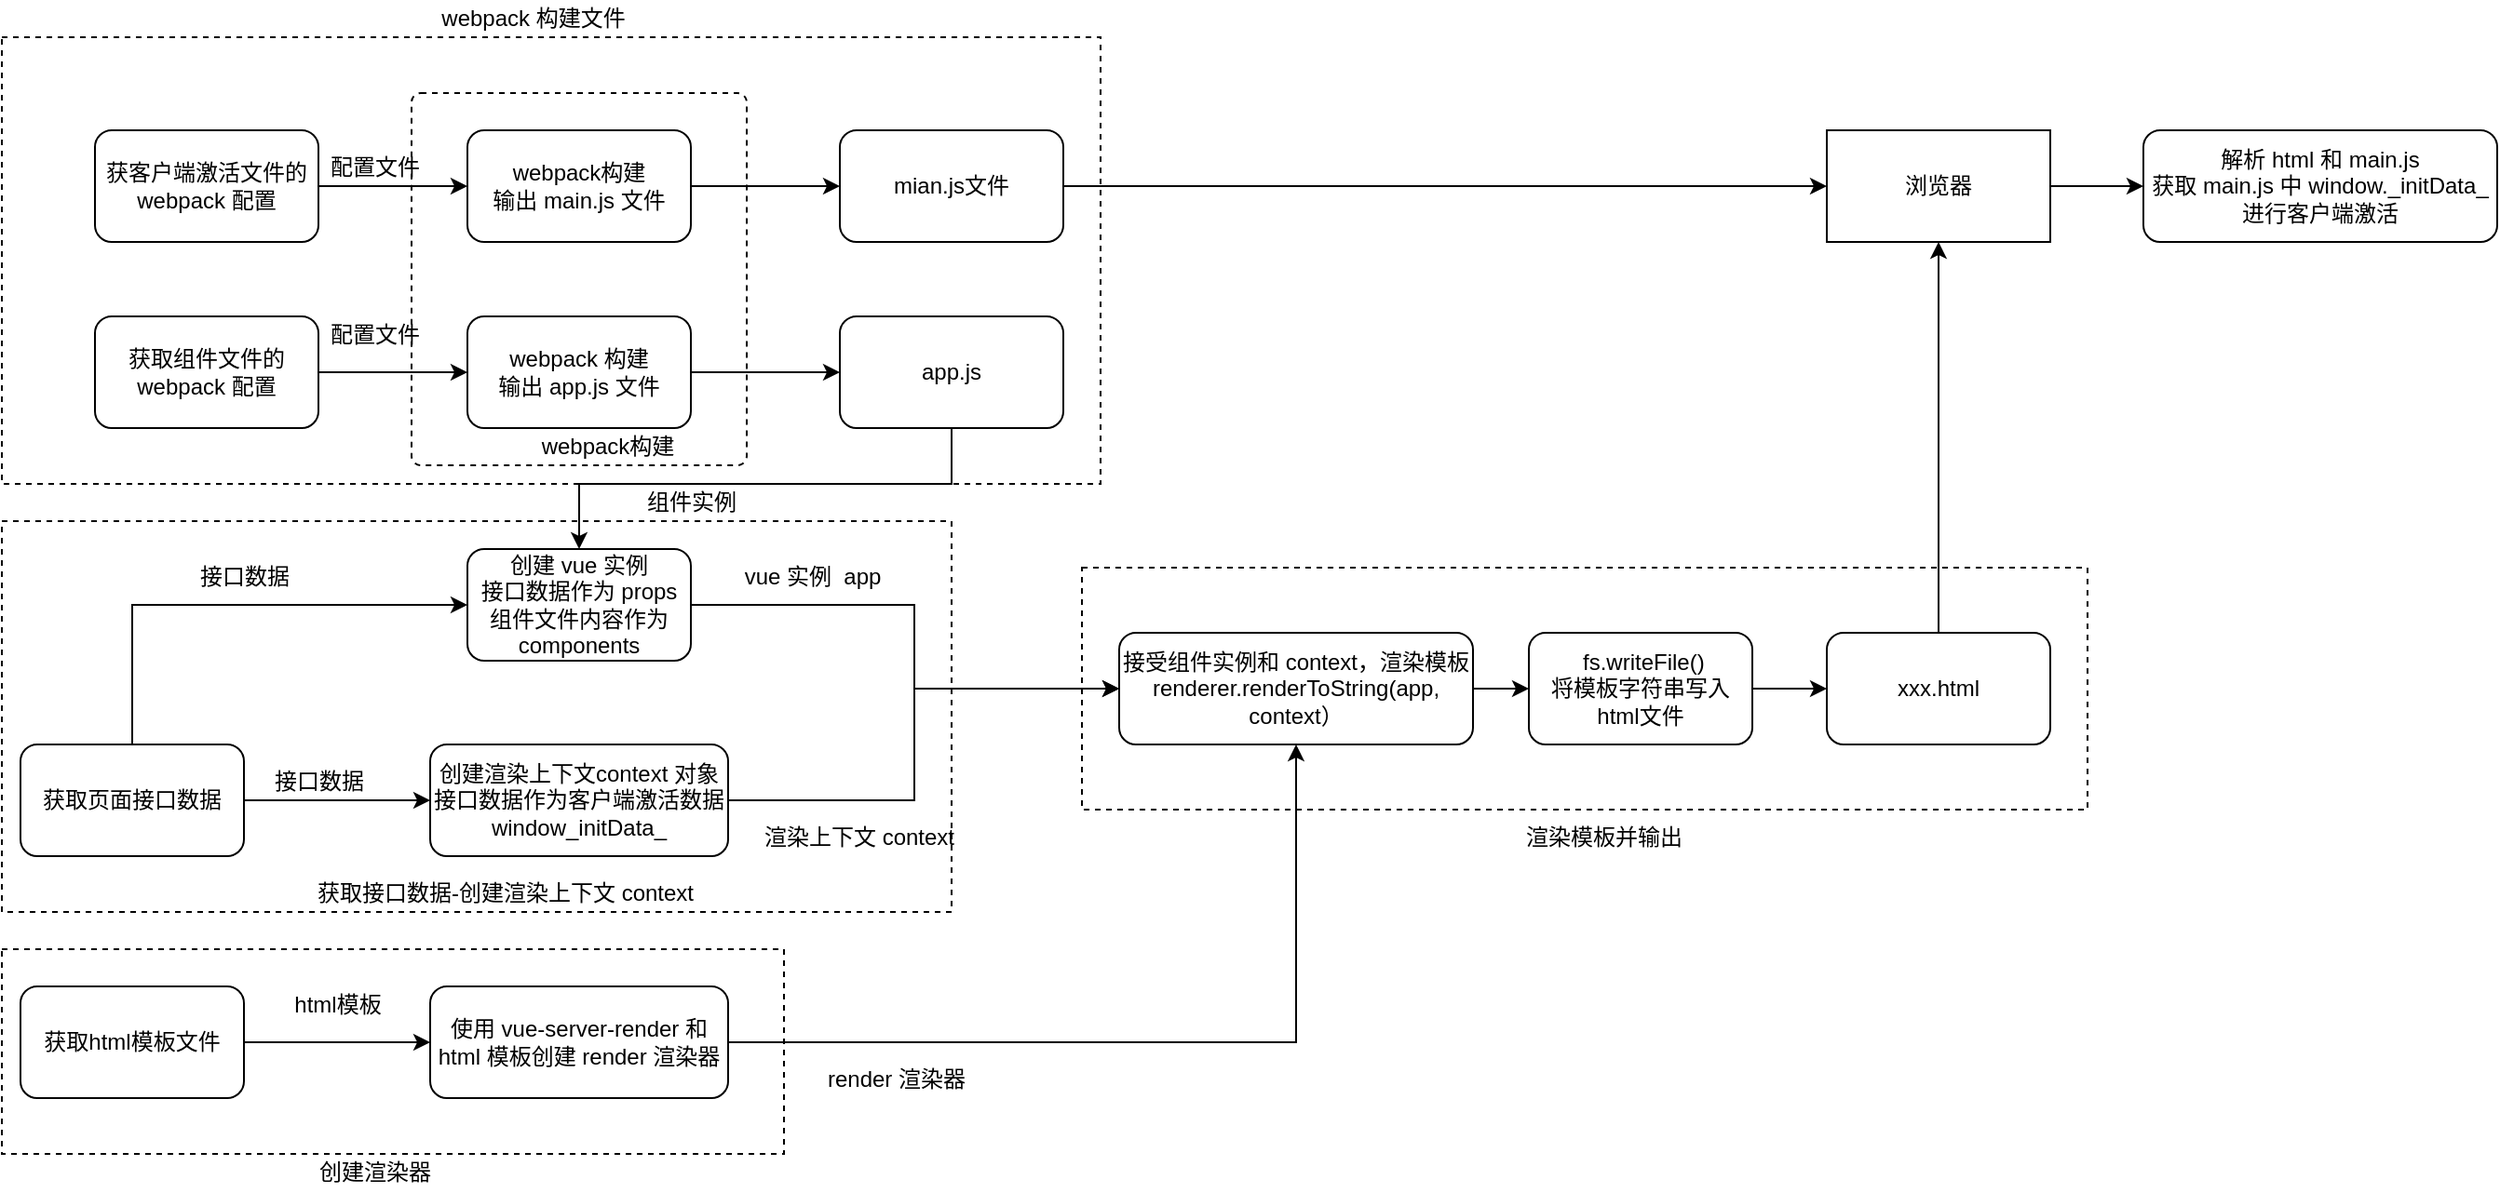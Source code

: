 <mxfile version="14.6.13" type="device"><diagram id="zLFWofEGKitmZE0W3pPA" name="第 1 页"><mxGraphModel dx="1088" dy="880" grid="1" gridSize="10" guides="1" tooltips="1" connect="1" arrows="1" fold="1" page="1" pageScale="1" pageWidth="827" pageHeight="1169" math="0" shadow="0"><root><mxCell id="0"/><mxCell id="1" parent="0"/><mxCell id="GuS9xowAq58tQn8O7BQ3-54" value="" style="fontStyle=0;dashed=1;" parent="1" vertex="1"><mxGeometry x="650" y="535" width="540" height="130" as="geometry"/></mxCell><mxCell id="GuS9xowAq58tQn8O7BQ3-50" value="" style="fontStyle=0;dashed=1;" parent="1" vertex="1"><mxGeometry x="70" y="250" width="590" height="240" as="geometry"/></mxCell><mxCell id="GuS9xowAq58tQn8O7BQ3-49" value="" style="fontStyle=0;dashed=1;" parent="1" vertex="1"><mxGeometry x="70" y="510" width="510" height="210" as="geometry"/></mxCell><mxCell id="GuS9xowAq58tQn8O7BQ3-48" value="" style="fontStyle=0;dashed=1;" parent="1" vertex="1"><mxGeometry x="70" y="740" width="420" height="110" as="geometry"/></mxCell><mxCell id="GuS9xowAq58tQn8O7BQ3-35" value="" style="html=1;align=center;verticalAlign=top;rounded=1;absoluteArcSize=1;arcSize=10;dashed=1;" parent="1" vertex="1"><mxGeometry x="290" y="280" width="180" height="200" as="geometry"/></mxCell><mxCell id="GuS9xowAq58tQn8O7BQ3-4" value="" style="edgeStyle=orthogonalEdgeStyle;rounded=0;orthogonalLoop=1;jettySize=auto;html=1;" parent="1" source="GuS9xowAq58tQn8O7BQ3-1" target="GuS9xowAq58tQn8O7BQ3-3" edge="1"><mxGeometry relative="1" as="geometry"/></mxCell><mxCell id="GuS9xowAq58tQn8O7BQ3-1" value="获取组件文件的&lt;br&gt;webpack 配置" style="rounded=1;whiteSpace=wrap;html=1;" parent="1" vertex="1"><mxGeometry x="120" y="400" width="120" height="60" as="geometry"/></mxCell><mxCell id="GuS9xowAq58tQn8O7BQ3-6" value="" style="edgeStyle=orthogonalEdgeStyle;rounded=0;orthogonalLoop=1;jettySize=auto;html=1;" parent="1" source="GuS9xowAq58tQn8O7BQ3-2" target="GuS9xowAq58tQn8O7BQ3-5" edge="1"><mxGeometry relative="1" as="geometry"/></mxCell><mxCell id="GuS9xowAq58tQn8O7BQ3-2" value="获客户端激活文件的&lt;br&gt;webpack 配置" style="rounded=1;whiteSpace=wrap;html=1;" parent="1" vertex="1"><mxGeometry x="120" y="300" width="120" height="60" as="geometry"/></mxCell><mxCell id="GuS9xowAq58tQn8O7BQ3-44" value="" style="edgeStyle=orthogonalEdgeStyle;rounded=0;orthogonalLoop=1;jettySize=auto;html=1;" parent="1" source="GuS9xowAq58tQn8O7BQ3-3" target="GuS9xowAq58tQn8O7BQ3-43" edge="1"><mxGeometry relative="1" as="geometry"/></mxCell><mxCell id="GuS9xowAq58tQn8O7BQ3-3" value="webpack 构建&lt;br&gt;输出 app.js 文件" style="whiteSpace=wrap;html=1;rounded=1;" parent="1" vertex="1"><mxGeometry x="320" y="400" width="120" height="60" as="geometry"/></mxCell><mxCell id="GuS9xowAq58tQn8O7BQ3-38" value="" style="edgeStyle=orthogonalEdgeStyle;rounded=0;orthogonalLoop=1;jettySize=auto;html=1;" parent="1" source="GuS9xowAq58tQn8O7BQ3-5" target="GuS9xowAq58tQn8O7BQ3-37" edge="1"><mxGeometry relative="1" as="geometry"/></mxCell><mxCell id="GuS9xowAq58tQn8O7BQ3-5" value="webpack构建&lt;br&gt;输出 main.js 文件" style="whiteSpace=wrap;html=1;rounded=1;" parent="1" vertex="1"><mxGeometry x="320" y="300" width="120" height="60" as="geometry"/></mxCell><mxCell id="GuS9xowAq58tQn8O7BQ3-14" value="" style="edgeStyle=orthogonalEdgeStyle;rounded=0;orthogonalLoop=1;jettySize=auto;html=1;" parent="1" source="GuS9xowAq58tQn8O7BQ3-9" target="GuS9xowAq58tQn8O7BQ3-13" edge="1"><mxGeometry relative="1" as="geometry"/></mxCell><mxCell id="GuS9xowAq58tQn8O7BQ3-9" value="获取html模板文件" style="rounded=1;whiteSpace=wrap;html=1;" parent="1" vertex="1"><mxGeometry x="80" y="760" width="120" height="60" as="geometry"/></mxCell><mxCell id="GuS9xowAq58tQn8O7BQ3-28" value="" style="edgeStyle=orthogonalEdgeStyle;rounded=0;orthogonalLoop=1;jettySize=auto;html=1;" parent="1" source="GuS9xowAq58tQn8O7BQ3-13" target="GuS9xowAq58tQn8O7BQ3-27" edge="1"><mxGeometry relative="1" as="geometry"/></mxCell><mxCell id="GuS9xowAq58tQn8O7BQ3-13" value="使用 vue-server-render 和 html 模板创建 render 渲染器" style="whiteSpace=wrap;html=1;rounded=1;" parent="1" vertex="1"><mxGeometry x="300" y="760" width="160" height="60" as="geometry"/></mxCell><mxCell id="GuS9xowAq58tQn8O7BQ3-15" value="html模板" style="text;html=1;align=center;verticalAlign=middle;resizable=0;points=[];autosize=1;strokeColor=none;" parent="1" vertex="1"><mxGeometry x="220" y="760" width="60" height="20" as="geometry"/></mxCell><mxCell id="GuS9xowAq58tQn8O7BQ3-16" value="配置文件" style="text;html=1;align=center;verticalAlign=middle;resizable=0;points=[];autosize=1;strokeColor=none;" parent="1" vertex="1"><mxGeometry x="240" y="310" width="60" height="20" as="geometry"/></mxCell><mxCell id="GuS9xowAq58tQn8O7BQ3-17" value="配置文件" style="text;html=1;align=center;verticalAlign=middle;resizable=0;points=[];autosize=1;strokeColor=none;" parent="1" vertex="1"><mxGeometry x="240" y="400" width="60" height="20" as="geometry"/></mxCell><mxCell id="GuS9xowAq58tQn8O7BQ3-20" value="" style="edgeStyle=orthogonalEdgeStyle;rounded=0;orthogonalLoop=1;jettySize=auto;html=1;" parent="1" source="GuS9xowAq58tQn8O7BQ3-18" target="GuS9xowAq58tQn8O7BQ3-19" edge="1"><mxGeometry relative="1" as="geometry"/></mxCell><mxCell id="GuS9xowAq58tQn8O7BQ3-23" value="" style="edgeStyle=orthogonalEdgeStyle;rounded=0;orthogonalLoop=1;jettySize=auto;html=1;entryX=0;entryY=0.5;entryDx=0;entryDy=0;" parent="1" source="GuS9xowAq58tQn8O7BQ3-18" target="GuS9xowAq58tQn8O7BQ3-22" edge="1"><mxGeometry relative="1" as="geometry"><Array as="points"><mxPoint x="140" y="555"/></Array></mxGeometry></mxCell><mxCell id="GuS9xowAq58tQn8O7BQ3-18" value="获取页面接口数据" style="rounded=1;whiteSpace=wrap;html=1;" parent="1" vertex="1"><mxGeometry x="80" y="630" width="120" height="60" as="geometry"/></mxCell><mxCell id="GuS9xowAq58tQn8O7BQ3-30" style="edgeStyle=orthogonalEdgeStyle;rounded=0;orthogonalLoop=1;jettySize=auto;html=1;entryX=0;entryY=0.5;entryDx=0;entryDy=0;" parent="1" source="GuS9xowAq58tQn8O7BQ3-19" target="GuS9xowAq58tQn8O7BQ3-27" edge="1"><mxGeometry relative="1" as="geometry"><Array as="points"><mxPoint x="560" y="660"/><mxPoint x="560" y="600"/></Array></mxGeometry></mxCell><mxCell id="GuS9xowAq58tQn8O7BQ3-19" value="创建渲染上下文context 对象&lt;br&gt;接口数据作为客户端激活数据 window_initData_" style="whiteSpace=wrap;html=1;rounded=1;" parent="1" vertex="1"><mxGeometry x="300" y="630" width="160" height="60" as="geometry"/></mxCell><mxCell id="GuS9xowAq58tQn8O7BQ3-21" value="接口数据" style="text;html=1;align=center;verticalAlign=middle;resizable=0;points=[];autosize=1;strokeColor=none;" parent="1" vertex="1"><mxGeometry x="210" y="640" width="60" height="20" as="geometry"/></mxCell><mxCell id="GuS9xowAq58tQn8O7BQ3-29" style="edgeStyle=orthogonalEdgeStyle;rounded=0;orthogonalLoop=1;jettySize=auto;html=1;entryX=0;entryY=0.5;entryDx=0;entryDy=0;" parent="1" source="GuS9xowAq58tQn8O7BQ3-22" target="GuS9xowAq58tQn8O7BQ3-27" edge="1"><mxGeometry relative="1" as="geometry"><Array as="points"><mxPoint x="560" y="555"/><mxPoint x="560" y="600"/></Array></mxGeometry></mxCell><mxCell id="GuS9xowAq58tQn8O7BQ3-22" value="创建 vue 实例&lt;br&gt;接口数据作为 props&lt;br&gt;组件文件内容作为 components" style="whiteSpace=wrap;html=1;rounded=1;" parent="1" vertex="1"><mxGeometry x="320" y="525" width="120" height="60" as="geometry"/></mxCell><mxCell id="GuS9xowAq58tQn8O7BQ3-25" value="组件实例" style="text;html=1;align=center;verticalAlign=middle;resizable=0;points=[];autosize=1;strokeColor=none;" parent="1" vertex="1"><mxGeometry x="410" y="490" width="60" height="20" as="geometry"/></mxCell><mxCell id="GuS9xowAq58tQn8O7BQ3-26" value="接口数据" style="text;html=1;align=center;verticalAlign=middle;resizable=0;points=[];autosize=1;strokeColor=none;" parent="1" vertex="1"><mxGeometry x="170" y="530" width="60" height="20" as="geometry"/></mxCell><mxCell id="GuS9xowAq58tQn8O7BQ3-32" value="" style="edgeStyle=orthogonalEdgeStyle;rounded=0;orthogonalLoop=1;jettySize=auto;html=1;" parent="1" source="GuS9xowAq58tQn8O7BQ3-27" target="GuS9xowAq58tQn8O7BQ3-31" edge="1"><mxGeometry relative="1" as="geometry"/></mxCell><mxCell id="GuS9xowAq58tQn8O7BQ3-27" value="&lt;div&gt;接受组件实例和 context，渲染模板&lt;br&gt;renderer.renderToString(app, context）&lt;/div&gt;" style="whiteSpace=wrap;html=1;rounded=1;" parent="1" vertex="1"><mxGeometry x="670" y="570" width="190" height="60" as="geometry"/></mxCell><mxCell id="GuS9xowAq58tQn8O7BQ3-34" value="" style="edgeStyle=orthogonalEdgeStyle;rounded=0;orthogonalLoop=1;jettySize=auto;html=1;" parent="1" source="GuS9xowAq58tQn8O7BQ3-31" target="GuS9xowAq58tQn8O7BQ3-33" edge="1"><mxGeometry relative="1" as="geometry"/></mxCell><mxCell id="GuS9xowAq58tQn8O7BQ3-31" value="&lt;div&gt;&amp;nbsp;fs.writeFile()&lt;/div&gt;&lt;div&gt;将模板字符串写入html文件&lt;/div&gt;" style="whiteSpace=wrap;html=1;rounded=1;" parent="1" vertex="1"><mxGeometry x="890" y="570" width="120" height="60" as="geometry"/></mxCell><mxCell id="GuS9xowAq58tQn8O7BQ3-41" style="edgeStyle=orthogonalEdgeStyle;rounded=0;orthogonalLoop=1;jettySize=auto;html=1;" parent="1" source="GuS9xowAq58tQn8O7BQ3-33" target="GuS9xowAq58tQn8O7BQ3-39" edge="1"><mxGeometry relative="1" as="geometry"/></mxCell><mxCell id="GuS9xowAq58tQn8O7BQ3-33" value="xxx.html" style="whiteSpace=wrap;html=1;rounded=1;" parent="1" vertex="1"><mxGeometry x="1050" y="570" width="120" height="60" as="geometry"/></mxCell><mxCell id="GuS9xowAq58tQn8O7BQ3-36" value="webpack构建" style="text;html=1;align=center;verticalAlign=middle;resizable=0;points=[];autosize=1;strokeColor=none;" parent="1" vertex="1"><mxGeometry x="350" y="460" width="90" height="20" as="geometry"/></mxCell><mxCell id="GuS9xowAq58tQn8O7BQ3-40" style="edgeStyle=orthogonalEdgeStyle;rounded=0;orthogonalLoop=1;jettySize=auto;html=1;entryX=0;entryY=0.5;entryDx=0;entryDy=0;" parent="1" source="GuS9xowAq58tQn8O7BQ3-37" target="GuS9xowAq58tQn8O7BQ3-39" edge="1"><mxGeometry relative="1" as="geometry"><Array as="points"><mxPoint x="950" y="330"/><mxPoint x="950" y="330"/></Array></mxGeometry></mxCell><mxCell id="GuS9xowAq58tQn8O7BQ3-37" value="mian.js文件" style="whiteSpace=wrap;html=1;rounded=1;" parent="1" vertex="1"><mxGeometry x="520" y="300" width="120" height="60" as="geometry"/></mxCell><mxCell id="Un1l14gHNAtal8DLrYER-7" style="edgeStyle=orthogonalEdgeStyle;rounded=0;orthogonalLoop=1;jettySize=auto;html=1;" edge="1" parent="1" source="GuS9xowAq58tQn8O7BQ3-39" target="Un1l14gHNAtal8DLrYER-6"><mxGeometry relative="1" as="geometry"/></mxCell><mxCell id="GuS9xowAq58tQn8O7BQ3-39" value="浏览器" style="rounded=0;whiteSpace=wrap;html=1;" parent="1" vertex="1"><mxGeometry x="1050" y="300" width="120" height="60" as="geometry"/></mxCell><mxCell id="GuS9xowAq58tQn8O7BQ3-45" style="edgeStyle=orthogonalEdgeStyle;rounded=0;orthogonalLoop=1;jettySize=auto;html=1;entryX=0.5;entryY=0;entryDx=0;entryDy=0;" parent="1" source="GuS9xowAq58tQn8O7BQ3-43" target="GuS9xowAq58tQn8O7BQ3-22" edge="1"><mxGeometry relative="1" as="geometry"><Array as="points"><mxPoint x="580" y="490"/><mxPoint x="380" y="490"/></Array></mxGeometry></mxCell><mxCell id="GuS9xowAq58tQn8O7BQ3-43" value="app.js" style="whiteSpace=wrap;html=1;rounded=1;" parent="1" vertex="1"><mxGeometry x="520" y="400" width="120" height="60" as="geometry"/></mxCell><mxCell id="GuS9xowAq58tQn8O7BQ3-51" value="webpack 构建文件" style="text;html=1;align=center;verticalAlign=middle;resizable=0;points=[];autosize=1;strokeColor=none;" parent="1" vertex="1"><mxGeometry x="300" y="230" width="110" height="20" as="geometry"/></mxCell><mxCell id="GuS9xowAq58tQn8O7BQ3-52" value="获取接口数据-创建渲染上下文 context" style="text;html=1;align=center;verticalAlign=middle;resizable=0;points=[];autosize=1;strokeColor=none;" parent="1" vertex="1"><mxGeometry x="230" y="700" width="220" height="20" as="geometry"/></mxCell><mxCell id="GuS9xowAq58tQn8O7BQ3-53" value="创建渲染器" style="text;html=1;align=center;verticalAlign=middle;resizable=0;points=[];autosize=1;strokeColor=none;" parent="1" vertex="1"><mxGeometry x="230" y="850" width="80" height="20" as="geometry"/></mxCell><mxCell id="GuS9xowAq58tQn8O7BQ3-55" value="渲染模板并输出" style="text;html=1;align=center;verticalAlign=middle;resizable=0;points=[];autosize=1;strokeColor=none;" parent="1" vertex="1"><mxGeometry x="880" y="670" width="100" height="20" as="geometry"/></mxCell><mxCell id="Un1l14gHNAtal8DLrYER-1" value="vue 实例&amp;nbsp; app" style="text;html=1;align=center;verticalAlign=middle;resizable=0;points=[];autosize=1;strokeColor=none;" vertex="1" parent="1"><mxGeometry x="460" y="530" width="90" height="20" as="geometry"/></mxCell><mxCell id="Un1l14gHNAtal8DLrYER-2" value="渲染上下文 context" style="text;html=1;align=center;verticalAlign=middle;resizable=0;points=[];autosize=1;strokeColor=none;" vertex="1" parent="1"><mxGeometry x="470" y="670" width="120" height="20" as="geometry"/></mxCell><mxCell id="Un1l14gHNAtal8DLrYER-3" value="render 渲染器" style="text;html=1;align=center;verticalAlign=middle;resizable=0;points=[];autosize=1;strokeColor=none;" vertex="1" parent="1"><mxGeometry x="505" y="800" width="90" height="20" as="geometry"/></mxCell><mxCell id="Un1l14gHNAtal8DLrYER-6" value="解析 html 和 main.js&lt;br&gt;获取 main.js 中 window._initData_ 进行客户端激活" style="rounded=1;whiteSpace=wrap;html=1;" vertex="1" parent="1"><mxGeometry x="1220" y="300" width="190" height="60" as="geometry"/></mxCell></root></mxGraphModel></diagram></mxfile>